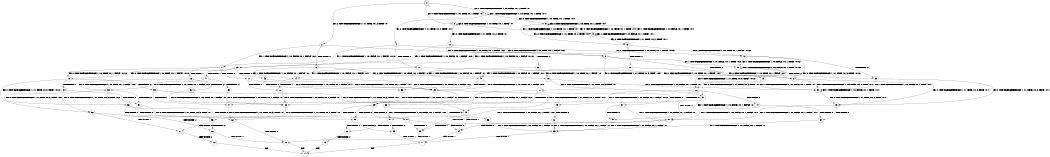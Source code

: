 digraph BCG {
size = "7, 10.5";
center = TRUE;
node [shape = circle];
0 [peripheries = 2];
0 -> 1 [label = "EX !1 !ATOMIC_EXCH_BRANCH (1, +0, FALSE, +0, 1, TRUE) !:0:"];
0 -> 2 [label = "EX !2 !ATOMIC_EXCH_BRANCH (1, +1, TRUE, +0, 2, TRUE) !:0:"];
0 -> 3 [label = "EX !0 !ATOMIC_EXCH_BRANCH (1, +0, TRUE, +0, 1, TRUE) !:0:"];
1 -> 4 [label = "EX !2 !ATOMIC_EXCH_BRANCH (1, +1, TRUE, +0, 2, TRUE) !:0:1:"];
1 -> 5 [label = "EX !0 !ATOMIC_EXCH_BRANCH (1, +0, TRUE, +0, 1, TRUE) !:0:1:"];
1 -> 1 [label = "EX !1 !ATOMIC_EXCH_BRANCH (1, +0, FALSE, +0, 1, TRUE) !:0:1:"];
2 -> 6 [label = "TERMINATE !2"];
2 -> 7 [label = "EX !1 !ATOMIC_EXCH_BRANCH (1, +0, FALSE, +0, 1, FALSE) !:0:2:"];
2 -> 8 [label = "EX !0 !ATOMIC_EXCH_BRANCH (1, +0, TRUE, +0, 1, FALSE) !:0:2:"];
3 -> 9 [label = "EX !1 !ATOMIC_EXCH_BRANCH (1, +0, FALSE, +0, 1, TRUE) !:0:"];
3 -> 10 [label = "EX !2 !ATOMIC_EXCH_BRANCH (1, +1, TRUE, +0, 2, TRUE) !:0:"];
3 -> 3 [label = "EX !0 !ATOMIC_EXCH_BRANCH (1, +0, TRUE, +0, 1, TRUE) !:0:"];
4 -> 11 [label = "TERMINATE !2"];
4 -> 12 [label = "EX !0 !ATOMIC_EXCH_BRANCH (1, +0, TRUE, +0, 1, FALSE) !:0:1:2:"];
4 -> 7 [label = "EX !1 !ATOMIC_EXCH_BRANCH (1, +0, FALSE, +0, 1, FALSE) !:0:1:2:"];
5 -> 13 [label = "EX !2 !ATOMIC_EXCH_BRANCH (1, +1, TRUE, +0, 2, TRUE) !:0:1:"];
5 -> 9 [label = "EX !1 !ATOMIC_EXCH_BRANCH (1, +0, FALSE, +0, 1, TRUE) !:0:1:"];
5 -> 5 [label = "EX !0 !ATOMIC_EXCH_BRANCH (1, +0, TRUE, +0, 1, TRUE) !:0:1:"];
6 -> 14 [label = "EX !1 !ATOMIC_EXCH_BRANCH (1, +0, FALSE, +0, 1, FALSE) !:0:"];
6 -> 15 [label = "EX !0 !ATOMIC_EXCH_BRANCH (1, +0, TRUE, +0, 1, FALSE) !:0:"];
7 -> 16 [label = "TERMINATE !1"];
7 -> 17 [label = "TERMINATE !2"];
7 -> 18 [label = "EX !0 !ATOMIC_EXCH_BRANCH (1, +0, TRUE, +0, 1, FALSE) !:0:1:2:"];
8 -> 19 [label = "TERMINATE !2"];
8 -> 20 [label = "EX !1 !ATOMIC_EXCH_BRANCH (1, +0, FALSE, +0, 1, TRUE) !:0:2:"];
8 -> 21 [label = "EX !0 !ATOMIC_EXCH_BRANCH (1, +1, TRUE, +0, 3, TRUE) !:0:2:"];
9 -> 13 [label = "EX !2 !ATOMIC_EXCH_BRANCH (1, +1, TRUE, +0, 2, TRUE) !:0:1:"];
9 -> 9 [label = "EX !1 !ATOMIC_EXCH_BRANCH (1, +0, FALSE, +0, 1, TRUE) !:0:1:"];
9 -> 5 [label = "EX !0 !ATOMIC_EXCH_BRANCH (1, +0, TRUE, +0, 1, TRUE) !:0:1:"];
10 -> 22 [label = "TERMINATE !2"];
10 -> 23 [label = "EX !1 !ATOMIC_EXCH_BRANCH (1, +0, FALSE, +0, 1, FALSE) !:0:2:"];
10 -> 8 [label = "EX !0 !ATOMIC_EXCH_BRANCH (1, +0, TRUE, +0, 1, FALSE) !:0:2:"];
11 -> 24 [label = "EX !0 !ATOMIC_EXCH_BRANCH (1, +0, TRUE, +0, 1, FALSE) !:0:1:"];
11 -> 14 [label = "EX !1 !ATOMIC_EXCH_BRANCH (1, +0, FALSE, +0, 1, FALSE) !:0:1:"];
12 -> 25 [label = "TERMINATE !2"];
12 -> 20 [label = "EX !1 !ATOMIC_EXCH_BRANCH (1, +0, FALSE, +0, 1, TRUE) !:0:1:2:"];
12 -> 26 [label = "EX !0 !ATOMIC_EXCH_BRANCH (1, +1, TRUE, +0, 3, TRUE) !:0:1:2:"];
13 -> 27 [label = "TERMINATE !2"];
13 -> 23 [label = "EX !1 !ATOMIC_EXCH_BRANCH (1, +0, FALSE, +0, 1, FALSE) !:0:1:2:"];
13 -> 12 [label = "EX !0 !ATOMIC_EXCH_BRANCH (1, +0, TRUE, +0, 1, FALSE) !:0:1:2:"];
14 -> 28 [label = "TERMINATE !1"];
14 -> 29 [label = "EX !0 !ATOMIC_EXCH_BRANCH (1, +0, TRUE, +0, 1, FALSE) !:0:1:"];
15 -> 30 [label = "EX !1 !ATOMIC_EXCH_BRANCH (1, +0, FALSE, +0, 1, TRUE) !:0:"];
15 -> 31 [label = "EX !0 !ATOMIC_EXCH_BRANCH (1, +1, TRUE, +0, 3, TRUE) !:0:"];
16 -> 32 [label = "TERMINATE !2"];
16 -> 33 [label = "EX !0 !ATOMIC_EXCH_BRANCH (1, +0, TRUE, +0, 1, FALSE) !:0:2:"];
17 -> 28 [label = "TERMINATE !1"];
17 -> 29 [label = "EX !0 !ATOMIC_EXCH_BRANCH (1, +0, TRUE, +0, 1, FALSE) !:0:1:"];
18 -> 34 [label = "TERMINATE !1"];
18 -> 35 [label = "TERMINATE !2"];
18 -> 36 [label = "EX !0 !ATOMIC_EXCH_BRANCH (1, +1, TRUE, +0, 3, TRUE) !:0:1:2:"];
19 -> 30 [label = "EX !1 !ATOMIC_EXCH_BRANCH (1, +0, FALSE, +0, 1, TRUE) !:0:"];
19 -> 31 [label = "EX !0 !ATOMIC_EXCH_BRANCH (1, +1, TRUE, +0, 3, TRUE) !:0:"];
20 -> 25 [label = "TERMINATE !2"];
20 -> 20 [label = "EX !1 !ATOMIC_EXCH_BRANCH (1, +0, FALSE, +0, 1, TRUE) !:0:1:2:"];
20 -> 26 [label = "EX !0 !ATOMIC_EXCH_BRANCH (1, +1, TRUE, +0, 3, TRUE) !:0:1:2:"];
21 -> 37 [label = "TERMINATE !2"];
21 -> 38 [label = "TERMINATE !0"];
21 -> 39 [label = "EX !1 !ATOMIC_EXCH_BRANCH (1, +0, FALSE, +0, 1, FALSE) !:0:2:"];
22 -> 40 [label = "EX !1 !ATOMIC_EXCH_BRANCH (1, +0, FALSE, +0, 1, FALSE) !:0:"];
22 -> 15 [label = "EX !0 !ATOMIC_EXCH_BRANCH (1, +0, TRUE, +0, 1, FALSE) !:0:"];
23 -> 41 [label = "TERMINATE !1"];
23 -> 42 [label = "TERMINATE !2"];
23 -> 18 [label = "EX !0 !ATOMIC_EXCH_BRANCH (1, +0, TRUE, +0, 1, FALSE) !:0:1:2:"];
24 -> 30 [label = "EX !1 !ATOMIC_EXCH_BRANCH (1, +0, FALSE, +0, 1, TRUE) !:0:1:"];
24 -> 43 [label = "EX !0 !ATOMIC_EXCH_BRANCH (1, +1, TRUE, +0, 3, TRUE) !:0:1:"];
25 -> 30 [label = "EX !1 !ATOMIC_EXCH_BRANCH (1, +0, FALSE, +0, 1, TRUE) !:0:1:"];
25 -> 43 [label = "EX !0 !ATOMIC_EXCH_BRANCH (1, +1, TRUE, +0, 3, TRUE) !:0:1:"];
26 -> 44 [label = "TERMINATE !2"];
26 -> 45 [label = "TERMINATE !0"];
26 -> 39 [label = "EX !1 !ATOMIC_EXCH_BRANCH (1, +0, FALSE, +0, 1, FALSE) !:0:1:2:"];
27 -> 40 [label = "EX !1 !ATOMIC_EXCH_BRANCH (1, +0, FALSE, +0, 1, FALSE) !:0:1:"];
27 -> 24 [label = "EX !0 !ATOMIC_EXCH_BRANCH (1, +0, TRUE, +0, 1, FALSE) !:0:1:"];
28 -> 46 [label = "EX !0 !ATOMIC_EXCH_BRANCH (1, +0, TRUE, +0, 1, FALSE) !:0:"];
29 -> 47 [label = "TERMINATE !1"];
29 -> 48 [label = "EX !0 !ATOMIC_EXCH_BRANCH (1, +1, TRUE, +0, 3, TRUE) !:0:1:"];
30 -> 30 [label = "EX !1 !ATOMIC_EXCH_BRANCH (1, +0, FALSE, +0, 1, TRUE) !:0:1:"];
30 -> 43 [label = "EX !0 !ATOMIC_EXCH_BRANCH (1, +1, TRUE, +0, 3, TRUE) !:0:1:"];
31 -> 49 [label = "TERMINATE !0"];
31 -> 50 [label = "EX !1 !ATOMIC_EXCH_BRANCH (1, +0, FALSE, +0, 1, FALSE) !:0:"];
32 -> 46 [label = "EX !0 !ATOMIC_EXCH_BRANCH (1, +0, TRUE, +0, 1, FALSE) !:0:"];
33 -> 51 [label = "TERMINATE !2"];
33 -> 52 [label = "EX !0 !ATOMIC_EXCH_BRANCH (1, +1, TRUE, +0, 3, TRUE) !:0:2:"];
34 -> 51 [label = "TERMINATE !2"];
34 -> 52 [label = "EX !0 !ATOMIC_EXCH_BRANCH (1, +1, TRUE, +0, 3, TRUE) !:0:2:"];
35 -> 47 [label = "TERMINATE !1"];
35 -> 48 [label = "EX !0 !ATOMIC_EXCH_BRANCH (1, +1, TRUE, +0, 3, TRUE) !:0:1:"];
36 -> 53 [label = "TERMINATE !1"];
36 -> 54 [label = "TERMINATE !2"];
36 -> 55 [label = "TERMINATE !0"];
37 -> 49 [label = "TERMINATE !0"];
37 -> 50 [label = "EX !1 !ATOMIC_EXCH_BRANCH (1, +0, FALSE, +0, 1, FALSE) !:0:"];
38 -> 56 [label = "TERMINATE !2"];
38 -> 57 [label = "EX !1 !ATOMIC_EXCH_BRANCH (1, +0, FALSE, +0, 1, FALSE) !:1:2:"];
39 -> 53 [label = "TERMINATE !1"];
39 -> 54 [label = "TERMINATE !2"];
39 -> 55 [label = "TERMINATE !0"];
40 -> 58 [label = "TERMINATE !1"];
40 -> 29 [label = "EX !0 !ATOMIC_EXCH_BRANCH (1, +0, TRUE, +0, 1, FALSE) !:0:1:"];
41 -> 59 [label = "TERMINATE !2"];
41 -> 33 [label = "EX !0 !ATOMIC_EXCH_BRANCH (1, +0, TRUE, +0, 1, FALSE) !:0:2:"];
42 -> 58 [label = "TERMINATE !1"];
42 -> 29 [label = "EX !0 !ATOMIC_EXCH_BRANCH (1, +0, TRUE, +0, 1, FALSE) !:0:1:"];
43 -> 60 [label = "TERMINATE !0"];
43 -> 50 [label = "EX !1 !ATOMIC_EXCH_BRANCH (1, +0, FALSE, +0, 1, FALSE) !:0:1:"];
44 -> 60 [label = "TERMINATE !0"];
44 -> 50 [label = "EX !1 !ATOMIC_EXCH_BRANCH (1, +0, FALSE, +0, 1, FALSE) !:0:1:"];
45 -> 61 [label = "TERMINATE !2"];
45 -> 57 [label = "EX !1 !ATOMIC_EXCH_BRANCH (1, +0, FALSE, +0, 1, FALSE) !:1:2:"];
46 -> 62 [label = "EX !0 !ATOMIC_EXCH_BRANCH (1, +1, TRUE, +0, 3, TRUE) !:0:"];
47 -> 62 [label = "EX !0 !ATOMIC_EXCH_BRANCH (1, +1, TRUE, +0, 3, TRUE) !:0:"];
48 -> 63 [label = "TERMINATE !1"];
48 -> 64 [label = "TERMINATE !0"];
49 -> 65 [label = "EX !1 !ATOMIC_EXCH_BRANCH (1, +0, FALSE, +0, 1, FALSE) !:1:"];
50 -> 63 [label = "TERMINATE !1"];
50 -> 64 [label = "TERMINATE !0"];
51 -> 62 [label = "EX !0 !ATOMIC_EXCH_BRANCH (1, +1, TRUE, +0, 3, TRUE) !:0:"];
52 -> 66 [label = "TERMINATE !2"];
52 -> 67 [label = "TERMINATE !0"];
53 -> 66 [label = "TERMINATE !2"];
53 -> 67 [label = "TERMINATE !0"];
54 -> 63 [label = "TERMINATE !1"];
54 -> 64 [label = "TERMINATE !0"];
55 -> 68 [label = "TERMINATE !1"];
55 -> 69 [label = "TERMINATE !2"];
56 -> 65 [label = "EX !1 !ATOMIC_EXCH_BRANCH (1, +0, FALSE, +0, 1, FALSE) !:1:"];
57 -> 68 [label = "TERMINATE !1"];
57 -> 69 [label = "TERMINATE !2"];
58 -> 46 [label = "EX !0 !ATOMIC_EXCH_BRANCH (1, +0, TRUE, +0, 1, FALSE) !:0:"];
59 -> 46 [label = "EX !0 !ATOMIC_EXCH_BRANCH (1, +0, TRUE, +0, 1, FALSE) !:0:"];
60 -> 65 [label = "EX !1 !ATOMIC_EXCH_BRANCH (1, +0, FALSE, +0, 1, FALSE) !:1:"];
61 -> 65 [label = "EX !1 !ATOMIC_EXCH_BRANCH (1, +0, FALSE, +0, 1, FALSE) !:1:"];
62 -> 70 [label = "TERMINATE !0"];
63 -> 70 [label = "TERMINATE !0"];
64 -> 71 [label = "TERMINATE !1"];
65 -> 71 [label = "TERMINATE !1"];
66 -> 70 [label = "TERMINATE !0"];
67 -> 72 [label = "TERMINATE !2"];
68 -> 73 [label = "TERMINATE !2"];
69 -> 71 [label = "TERMINATE !1"];
70 -> 74 [label = "exit"];
71 -> 74 [label = "exit"];
72 -> 74 [label = "exit"];
73 -> 74 [label = "exit"];
}
